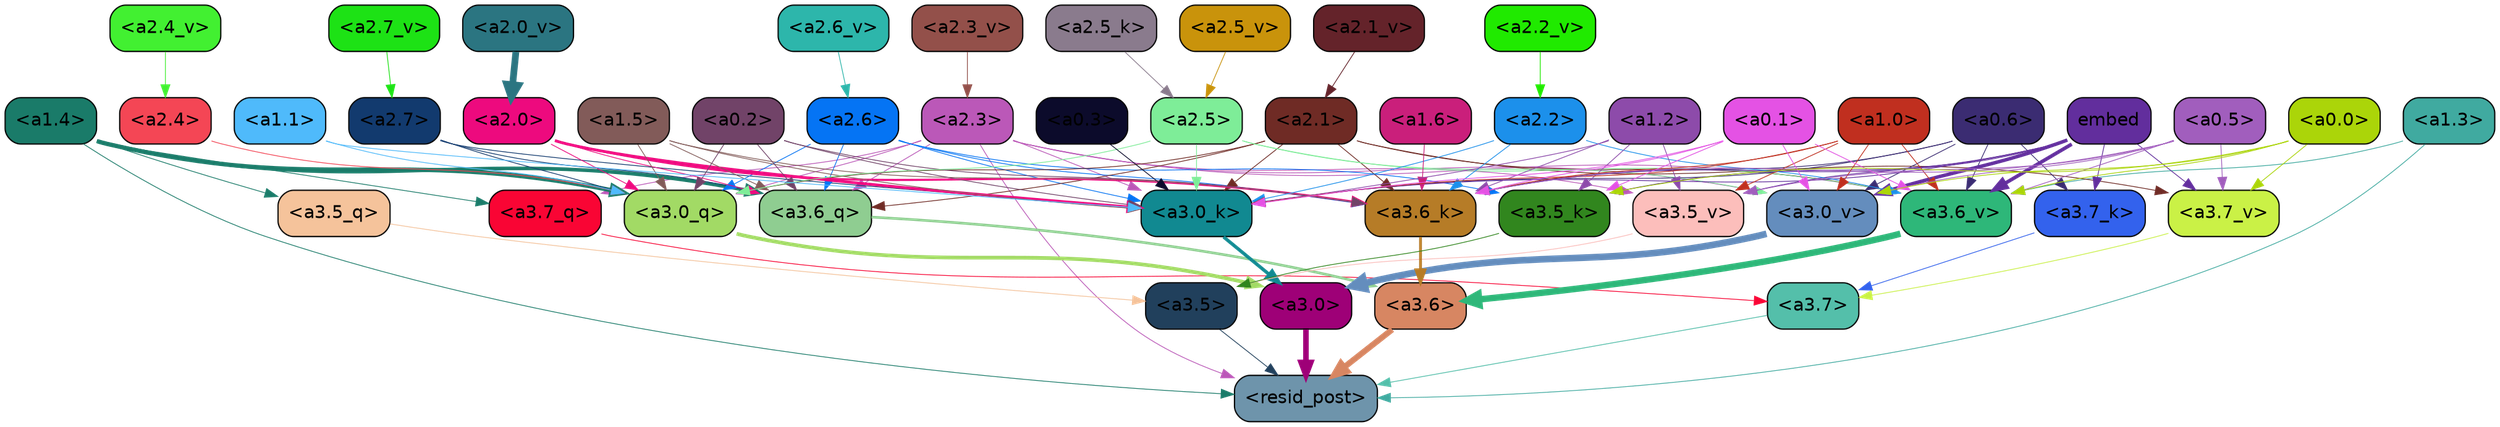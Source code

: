 strict digraph "" {
	graph [bgcolor=transparent,
		layout=dot,
		overlap=false,
		splines=true
	];
	"<a3.7>"	[color=black,
		fillcolor="#54bfaa",
		fontname=Helvetica,
		shape=box,
		style="filled, rounded"];
	"<resid_post>"	[color=black,
		fillcolor="#6e94ab",
		fontname=Helvetica,
		shape=box,
		style="filled, rounded"];
	"<a3.7>" -> "<resid_post>"	[color="#54bfaa",
		penwidth=0.6239100098609924];
	"<a3.6>"	[color=black,
		fillcolor="#d78662",
		fontname=Helvetica,
		shape=box,
		style="filled, rounded"];
	"<a3.6>" -> "<resid_post>"	[color="#d78662",
		penwidth=4.569062113761902];
	"<a3.5>"	[color=black,
		fillcolor="#21405c",
		fontname=Helvetica,
		shape=box,
		style="filled, rounded"];
	"<a3.5>" -> "<resid_post>"	[color="#21405c",
		penwidth=0.6];
	"<a3.0>"	[color=black,
		fillcolor="#9e0077",
		fontname=Helvetica,
		shape=box,
		style="filled, rounded"];
	"<a3.0>" -> "<resid_post>"	[color="#9e0077",
		penwidth=4.283544182777405];
	"<a2.3>"	[color=black,
		fillcolor="#bb58b8",
		fontname=Helvetica,
		shape=box,
		style="filled, rounded"];
	"<a2.3>" -> "<resid_post>"	[color="#bb58b8",
		penwidth=0.6];
	"<a3.7_q>"	[color=black,
		fillcolor="#f90534",
		fontname=Helvetica,
		shape=box,
		style="filled, rounded"];
	"<a2.3>" -> "<a3.7_q>"	[color="#bb58b8",
		penwidth=0.6];
	"<a3.6_q>"	[color=black,
		fillcolor="#8fcd91",
		fontname=Helvetica,
		shape=box,
		style="filled, rounded"];
	"<a2.3>" -> "<a3.6_q>"	[color="#bb58b8",
		penwidth=0.6];
	"<a3.0_q>"	[color=black,
		fillcolor="#a2da65",
		fontname=Helvetica,
		shape=box,
		style="filled, rounded"];
	"<a2.3>" -> "<a3.0_q>"	[color="#bb58b8",
		penwidth=0.6];
	"<a3.0_k>"	[color=black,
		fillcolor="#118991",
		fontname=Helvetica,
		shape=box,
		style="filled, rounded"];
	"<a2.3>" -> "<a3.0_k>"	[color="#bb58b8",
		penwidth=0.6];
	"<a3.6_v>"	[color=black,
		fillcolor="#2eb779",
		fontname=Helvetica,
		shape=box,
		style="filled, rounded"];
	"<a2.3>" -> "<a3.6_v>"	[color="#bb58b8",
		penwidth=0.6];
	"<a3.5_v>"	[color=black,
		fillcolor="#fcbebb",
		fontname=Helvetica,
		shape=box,
		style="filled, rounded"];
	"<a2.3>" -> "<a3.5_v>"	[color="#bb58b8",
		penwidth=0.6];
	"<a3.0_v>"	[color=black,
		fillcolor="#648dbd",
		fontname=Helvetica,
		shape=box,
		style="filled, rounded"];
	"<a2.3>" -> "<a3.0_v>"	[color="#bb58b8",
		penwidth=0.6];
	"<a1.4>"	[color=black,
		fillcolor="#1a7b69",
		fontname=Helvetica,
		shape=box,
		style="filled, rounded"];
	"<a1.4>" -> "<resid_post>"	[color="#1a7b69",
		penwidth=0.6];
	"<a1.4>" -> "<a3.7_q>"	[color="#1a7b69",
		penwidth=0.6];
	"<a1.4>" -> "<a3.6_q>"	[color="#1a7b69",
		penwidth=2.7934007048606873];
	"<a3.5_q>"	[color=black,
		fillcolor="#f5c39b",
		fontname=Helvetica,
		shape=box,
		style="filled, rounded"];
	"<a1.4>" -> "<a3.5_q>"	[color="#1a7b69",
		penwidth=0.6];
	"<a1.4>" -> "<a3.0_q>"	[color="#1a7b69",
		penwidth=3.340754985809326];
	"<a1.3>"	[color=black,
		fillcolor="#40aaa0",
		fontname=Helvetica,
		shape=box,
		style="filled, rounded"];
	"<a1.3>" -> "<resid_post>"	[color="#40aaa0",
		penwidth=0.6];
	"<a1.3>" -> "<a3.6_v>"	[color="#40aaa0",
		penwidth=0.6];
	"<a3.7_q>" -> "<a3.7>"	[color="#f90534",
		penwidth=0.6];
	"<a3.6_q>" -> "<a3.6>"	[color="#8fcd91",
		penwidth=2.0347584784030914];
	"<a3.5_q>" -> "<a3.5>"	[color="#f5c39b",
		penwidth=0.6];
	"<a3.0_q>" -> "<a3.0>"	[color="#a2da65",
		penwidth=2.8635367155075073];
	"<a3.7_k>"	[color=black,
		fillcolor="#3362ed",
		fontname=Helvetica,
		shape=box,
		style="filled, rounded"];
	"<a3.7_k>" -> "<a3.7>"	[color="#3362ed",
		penwidth=0.6];
	"<a3.6_k>"	[color=black,
		fillcolor="#b67c27",
		fontname=Helvetica,
		shape=box,
		style="filled, rounded"];
	"<a3.6_k>" -> "<a3.6>"	[color="#b67c27",
		penwidth=2.1760786175727844];
	"<a3.5_k>"	[color=black,
		fillcolor="#31861e",
		fontname=Helvetica,
		shape=box,
		style="filled, rounded"];
	"<a3.5_k>" -> "<a3.5>"	[color="#31861e",
		penwidth=0.6];
	"<a3.0_k>" -> "<a3.0>"	[color="#118991",
		penwidth=2.632905662059784];
	"<a3.7_v>"	[color=black,
		fillcolor="#caf146",
		fontname=Helvetica,
		shape=box,
		style="filled, rounded"];
	"<a3.7_v>" -> "<a3.7>"	[color="#caf146",
		penwidth=0.6];
	"<a3.6_v>" -> "<a3.6>"	[color="#2eb779",
		penwidth=4.981305837631226];
	"<a3.5_v>" -> "<a3.5>"	[color="#fcbebb",
		penwidth=0.6];
	"<a3.0_v>" -> "<a3.0>"	[color="#648dbd",
		penwidth=5.168330669403076];
	"<a2.7>"	[color=black,
		fillcolor="#123a6e",
		fontname=Helvetica,
		shape=box,
		style="filled, rounded"];
	"<a2.7>" -> "<a3.6_q>"	[color="#123a6e",
		penwidth=0.6];
	"<a2.7>" -> "<a3.0_q>"	[color="#123a6e",
		penwidth=0.6];
	"<a2.7>" -> "<a3.0_k>"	[color="#123a6e",
		penwidth=0.6];
	"<a2.6>"	[color=black,
		fillcolor="#0574f4",
		fontname=Helvetica,
		shape=box,
		style="filled, rounded"];
	"<a2.6>" -> "<a3.6_q>"	[color="#0574f4",
		penwidth=0.6];
	"<a2.6>" -> "<a3.0_q>"	[color="#0574f4",
		penwidth=0.6];
	"<a2.6>" -> "<a3.6_k>"	[color="#0574f4",
		penwidth=0.6];
	"<a2.6>" -> "<a3.5_k>"	[color="#0574f4",
		penwidth=0.6];
	"<a2.6>" -> "<a3.0_k>"	[color="#0574f4",
		penwidth=0.6];
	"<a2.1>"	[color=black,
		fillcolor="#6f2b25",
		fontname=Helvetica,
		shape=box,
		style="filled, rounded"];
	"<a2.1>" -> "<a3.6_q>"	[color="#6f2b25",
		penwidth=0.6];
	"<a2.1>" -> "<a3.0_q>"	[color="#6f2b25",
		penwidth=0.6];
	"<a2.1>" -> "<a3.6_k>"	[color="#6f2b25",
		penwidth=0.6];
	"<a2.1>" -> "<a3.0_k>"	[color="#6f2b25",
		penwidth=0.6];
	"<a2.1>" -> "<a3.7_v>"	[color="#6f2b25",
		penwidth=0.6];
	"<a2.1>" -> "<a3.6_v>"	[color="#6f2b25",
		penwidth=0.6];
	"<a2.0>"	[color=black,
		fillcolor="#ed0a7e",
		fontname=Helvetica,
		shape=box,
		style="filled, rounded"];
	"<a2.0>" -> "<a3.6_q>"	[color="#ed0a7e",
		penwidth=0.6];
	"<a2.0>" -> "<a3.0_q>"	[color="#ed0a7e",
		penwidth=0.6];
	"<a2.0>" -> "<a3.6_k>"	[color="#ed0a7e",
		penwidth=1.6382827460765839];
	"<a2.0>" -> "<a3.0_k>"	[color="#ed0a7e",
		penwidth=2.161143198609352];
	"<a1.5>"	[color=black,
		fillcolor="#825b59",
		fontname=Helvetica,
		shape=box,
		style="filled, rounded"];
	"<a1.5>" -> "<a3.6_q>"	[color="#825b59",
		penwidth=0.6];
	"<a1.5>" -> "<a3.0_q>"	[color="#825b59",
		penwidth=0.6];
	"<a1.5>" -> "<a3.6_k>"	[color="#825b59",
		penwidth=0.6];
	"<a1.5>" -> "<a3.0_k>"	[color="#825b59",
		penwidth=0.6];
	"<a0.2>"	[color=black,
		fillcolor="#714368",
		fontname=Helvetica,
		shape=box,
		style="filled, rounded"];
	"<a0.2>" -> "<a3.6_q>"	[color="#714368",
		penwidth=0.6];
	"<a0.2>" -> "<a3.0_q>"	[color="#714368",
		penwidth=0.6];
	"<a0.2>" -> "<a3.6_k>"	[color="#714368",
		penwidth=0.6];
	"<a0.2>" -> "<a3.0_k>"	[color="#714368",
		penwidth=0.6];
	"<a2.5>"	[color=black,
		fillcolor="#7eed98",
		fontname=Helvetica,
		shape=box,
		style="filled, rounded"];
	"<a2.5>" -> "<a3.0_q>"	[color="#7eed98",
		penwidth=0.6];
	"<a2.5>" -> "<a3.0_k>"	[color="#7eed98",
		penwidth=0.6];
	"<a2.5>" -> "<a3.6_v>"	[color="#7eed98",
		penwidth=0.6];
	"<a2.5>" -> "<a3.0_v>"	[color="#7eed98",
		penwidth=0.6];
	"<a2.4>"	[color=black,
		fillcolor="#f44655",
		fontname=Helvetica,
		shape=box,
		style="filled, rounded"];
	"<a2.4>" -> "<a3.0_q>"	[color="#f44655",
		penwidth=0.6];
	"<a1.1>"	[color=black,
		fillcolor="#4fbafb",
		fontname=Helvetica,
		shape=box,
		style="filled, rounded"];
	"<a1.1>" -> "<a3.0_q>"	[color="#4fbafb",
		penwidth=0.6];
	"<a1.1>" -> "<a3.0_k>"	[color="#4fbafb",
		penwidth=0.6];
	"<a0.6>"	[color=black,
		fillcolor="#3b2c72",
		fontname=Helvetica,
		shape=box,
		style="filled, rounded"];
	"<a0.6>" -> "<a3.7_k>"	[color="#3b2c72",
		penwidth=0.6];
	"<a0.6>" -> "<a3.6_k>"	[color="#3b2c72",
		penwidth=0.6];
	"<a0.6>" -> "<a3.0_k>"	[color="#3b2c72",
		penwidth=0.6];
	"<a0.6>" -> "<a3.6_v>"	[color="#3b2c72",
		penwidth=0.6];
	"<a0.6>" -> "<a3.0_v>"	[color="#3b2c72",
		penwidth=0.6];
	embed	[color=black,
		fillcolor="#622e9d",
		fontname=Helvetica,
		shape=box,
		style="filled, rounded"];
	embed -> "<a3.7_k>"	[color="#622e9d",
		penwidth=0.6];
	embed -> "<a3.6_k>"	[color="#622e9d",
		penwidth=0.6];
	embed -> "<a3.5_k>"	[color="#622e9d",
		penwidth=0.6];
	embed -> "<a3.0_k>"	[color="#622e9d",
		penwidth=0.6];
	embed -> "<a3.7_v>"	[color="#622e9d",
		penwidth=0.6];
	embed -> "<a3.6_v>"	[color="#622e9d",
		penwidth=2.7825746536254883];
	embed -> "<a3.5_v>"	[color="#622e9d",
		penwidth=0.6];
	embed -> "<a3.0_v>"	[color="#622e9d",
		penwidth=2.6950180530548096];
	"<a2.2>"	[color=black,
		fillcolor="#1c90eb",
		fontname=Helvetica,
		shape=box,
		style="filled, rounded"];
	"<a2.2>" -> "<a3.6_k>"	[color="#1c90eb",
		penwidth=0.6];
	"<a2.2>" -> "<a3.0_k>"	[color="#1c90eb",
		penwidth=0.6];
	"<a2.2>" -> "<a3.6_v>"	[color="#1c90eb",
		penwidth=0.6];
	"<a1.6>"	[color=black,
		fillcolor="#ca1f7b",
		fontname=Helvetica,
		shape=box,
		style="filled, rounded"];
	"<a1.6>" -> "<a3.6_k>"	[color="#ca1f7b",
		penwidth=0.6];
	"<a1.2>"	[color=black,
		fillcolor="#8d4baa",
		fontname=Helvetica,
		shape=box,
		style="filled, rounded"];
	"<a1.2>" -> "<a3.6_k>"	[color="#8d4baa",
		penwidth=0.6];
	"<a1.2>" -> "<a3.5_k>"	[color="#8d4baa",
		penwidth=0.6];
	"<a1.2>" -> "<a3.0_k>"	[color="#8d4baa",
		penwidth=0.6];
	"<a1.2>" -> "<a3.5_v>"	[color="#8d4baa",
		penwidth=0.6];
	"<a1.0>"	[color=black,
		fillcolor="#c02f1f",
		fontname=Helvetica,
		shape=box,
		style="filled, rounded"];
	"<a1.0>" -> "<a3.6_k>"	[color="#c02f1f",
		penwidth=0.6];
	"<a1.0>" -> "<a3.0_k>"	[color="#c02f1f",
		penwidth=0.6];
	"<a1.0>" -> "<a3.6_v>"	[color="#c02f1f",
		penwidth=0.6];
	"<a1.0>" -> "<a3.5_v>"	[color="#c02f1f",
		penwidth=0.6];
	"<a1.0>" -> "<a3.0_v>"	[color="#c02f1f",
		penwidth=0.6];
	"<a0.5>"	[color=black,
		fillcolor="#a15ebd",
		fontname=Helvetica,
		shape=box,
		style="filled, rounded"];
	"<a0.5>" -> "<a3.6_k>"	[color="#a15ebd",
		penwidth=0.6];
	"<a0.5>" -> "<a3.7_v>"	[color="#a15ebd",
		penwidth=0.6];
	"<a0.5>" -> "<a3.6_v>"	[color="#a15ebd",
		penwidth=0.6];
	"<a0.5>" -> "<a3.5_v>"	[color="#a15ebd",
		penwidth=0.6];
	"<a0.5>" -> "<a3.0_v>"	[color="#a15ebd",
		penwidth=0.6];
	"<a0.1>"	[color=black,
		fillcolor="#e452e4",
		fontname=Helvetica,
		shape=box,
		style="filled, rounded"];
	"<a0.1>" -> "<a3.6_k>"	[color="#e452e4",
		penwidth=0.6];
	"<a0.1>" -> "<a3.5_k>"	[color="#e452e4",
		penwidth=0.6];
	"<a0.1>" -> "<a3.0_k>"	[color="#e452e4",
		penwidth=0.6];
	"<a0.1>" -> "<a3.6_v>"	[color="#e452e4",
		penwidth=0.6];
	"<a0.1>" -> "<a3.0_v>"	[color="#e452e4",
		penwidth=0.6];
	"<a0.0>"	[color=black,
		fillcolor="#abd509",
		fontname=Helvetica,
		shape=box,
		style="filled, rounded"];
	"<a0.0>" -> "<a3.5_k>"	[color="#abd509",
		penwidth=0.6];
	"<a0.0>" -> "<a3.7_v>"	[color="#abd509",
		penwidth=0.6];
	"<a0.0>" -> "<a3.6_v>"	[color="#abd509",
		penwidth=0.6];
	"<a0.0>" -> "<a3.0_v>"	[color="#abd509",
		penwidth=0.6];
	"<a0.3>"	[color=black,
		fillcolor="#0c0b2b",
		fontname=Helvetica,
		shape=box,
		style="filled, rounded"];
	"<a0.3>" -> "<a3.0_k>"	[color="#0c0b2b",
		penwidth=0.6];
	"<a2.5_k>"	[color=black,
		fillcolor="#8a7b8d",
		fontname=Helvetica,
		shape=box,
		style="filled, rounded"];
	"<a2.5_k>" -> "<a2.5>"	[color="#8a7b8d",
		penwidth=0.6];
	"<a2.7_v>"	[color=black,
		fillcolor="#1de215",
		fontname=Helvetica,
		shape=box,
		style="filled, rounded"];
	"<a2.7_v>" -> "<a2.7>"	[color="#1de215",
		penwidth=0.6];
	"<a2.6_v>"	[color=black,
		fillcolor="#2db6ab",
		fontname=Helvetica,
		shape=box,
		style="filled, rounded"];
	"<a2.6_v>" -> "<a2.6>"	[color="#2db6ab",
		penwidth=0.6];
	"<a2.5_v>"	[color=black,
		fillcolor="#c9930b",
		fontname=Helvetica,
		shape=box,
		style="filled, rounded"];
	"<a2.5_v>" -> "<a2.5>"	[color="#c9930b",
		penwidth=0.6];
	"<a2.4_v>"	[color=black,
		fillcolor="#42f031",
		fontname=Helvetica,
		shape=box,
		style="filled, rounded"];
	"<a2.4_v>" -> "<a2.4>"	[color="#42f031",
		penwidth=0.6];
	"<a2.3_v>"	[color=black,
		fillcolor="#93504a",
		fontname=Helvetica,
		shape=box,
		style="filled, rounded"];
	"<a2.3_v>" -> "<a2.3>"	[color="#93504a",
		penwidth=0.6];
	"<a2.2_v>"	[color=black,
		fillcolor="#20ea00",
		fontname=Helvetica,
		shape=box,
		style="filled, rounded"];
	"<a2.2_v>" -> "<a2.2>"	[color="#20ea00",
		penwidth=0.6];
	"<a2.1_v>"	[color=black,
		fillcolor="#64232a",
		fontname=Helvetica,
		shape=box,
		style="filled, rounded"];
	"<a2.1_v>" -> "<a2.1>"	[color="#64232a",
		penwidth=0.6];
	"<a2.0_v>"	[color=black,
		fillcolor="#2b7581",
		fontname=Helvetica,
		shape=box,
		style="filled, rounded"];
	"<a2.0_v>" -> "<a2.0>"	[color="#2b7581",
		penwidth=5.231471925973892];
}
